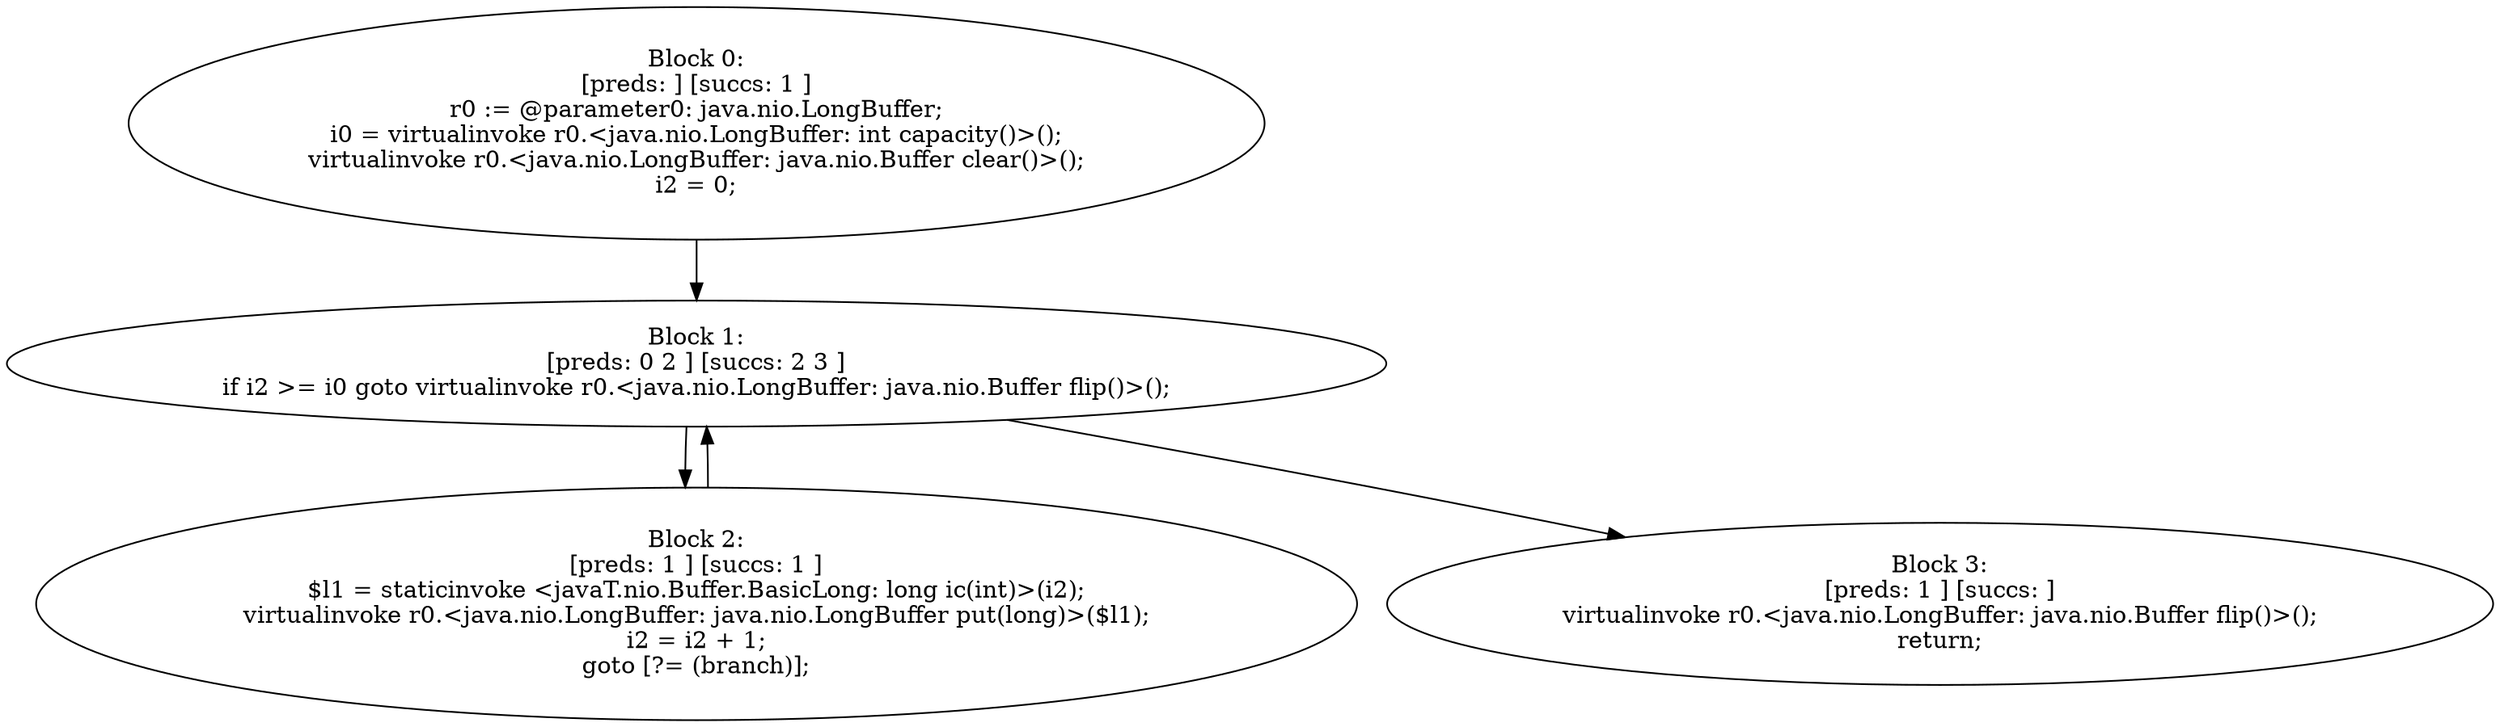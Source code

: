 digraph "unitGraph" {
    "Block 0:
[preds: ] [succs: 1 ]
r0 := @parameter0: java.nio.LongBuffer;
i0 = virtualinvoke r0.<java.nio.LongBuffer: int capacity()>();
virtualinvoke r0.<java.nio.LongBuffer: java.nio.Buffer clear()>();
i2 = 0;
"
    "Block 1:
[preds: 0 2 ] [succs: 2 3 ]
if i2 >= i0 goto virtualinvoke r0.<java.nio.LongBuffer: java.nio.Buffer flip()>();
"
    "Block 2:
[preds: 1 ] [succs: 1 ]
$l1 = staticinvoke <javaT.nio.Buffer.BasicLong: long ic(int)>(i2);
virtualinvoke r0.<java.nio.LongBuffer: java.nio.LongBuffer put(long)>($l1);
i2 = i2 + 1;
goto [?= (branch)];
"
    "Block 3:
[preds: 1 ] [succs: ]
virtualinvoke r0.<java.nio.LongBuffer: java.nio.Buffer flip()>();
return;
"
    "Block 0:
[preds: ] [succs: 1 ]
r0 := @parameter0: java.nio.LongBuffer;
i0 = virtualinvoke r0.<java.nio.LongBuffer: int capacity()>();
virtualinvoke r0.<java.nio.LongBuffer: java.nio.Buffer clear()>();
i2 = 0;
"->"Block 1:
[preds: 0 2 ] [succs: 2 3 ]
if i2 >= i0 goto virtualinvoke r0.<java.nio.LongBuffer: java.nio.Buffer flip()>();
";
    "Block 1:
[preds: 0 2 ] [succs: 2 3 ]
if i2 >= i0 goto virtualinvoke r0.<java.nio.LongBuffer: java.nio.Buffer flip()>();
"->"Block 2:
[preds: 1 ] [succs: 1 ]
$l1 = staticinvoke <javaT.nio.Buffer.BasicLong: long ic(int)>(i2);
virtualinvoke r0.<java.nio.LongBuffer: java.nio.LongBuffer put(long)>($l1);
i2 = i2 + 1;
goto [?= (branch)];
";
    "Block 1:
[preds: 0 2 ] [succs: 2 3 ]
if i2 >= i0 goto virtualinvoke r0.<java.nio.LongBuffer: java.nio.Buffer flip()>();
"->"Block 3:
[preds: 1 ] [succs: ]
virtualinvoke r0.<java.nio.LongBuffer: java.nio.Buffer flip()>();
return;
";
    "Block 2:
[preds: 1 ] [succs: 1 ]
$l1 = staticinvoke <javaT.nio.Buffer.BasicLong: long ic(int)>(i2);
virtualinvoke r0.<java.nio.LongBuffer: java.nio.LongBuffer put(long)>($l1);
i2 = i2 + 1;
goto [?= (branch)];
"->"Block 1:
[preds: 0 2 ] [succs: 2 3 ]
if i2 >= i0 goto virtualinvoke r0.<java.nio.LongBuffer: java.nio.Buffer flip()>();
";
}
